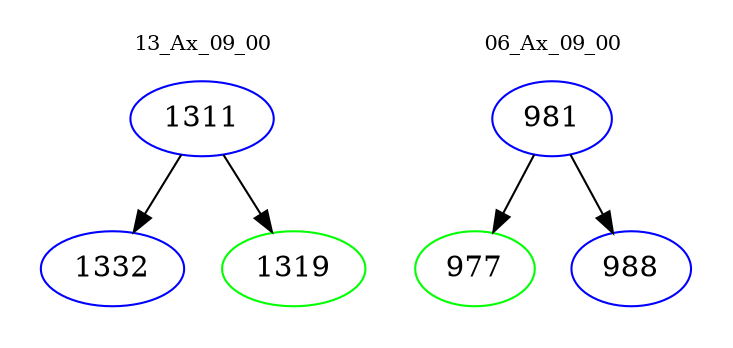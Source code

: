 digraph{
subgraph cluster_0 {
color = white
label = "13_Ax_09_00";
fontsize=10;
T0_1311 [label="1311", color="blue"]
T0_1311 -> T0_1332 [color="black"]
T0_1332 [label="1332", color="blue"]
T0_1311 -> T0_1319 [color="black"]
T0_1319 [label="1319", color="green"]
}
subgraph cluster_1 {
color = white
label = "06_Ax_09_00";
fontsize=10;
T1_981 [label="981", color="blue"]
T1_981 -> T1_977 [color="black"]
T1_977 [label="977", color="green"]
T1_981 -> T1_988 [color="black"]
T1_988 [label="988", color="blue"]
}
}
